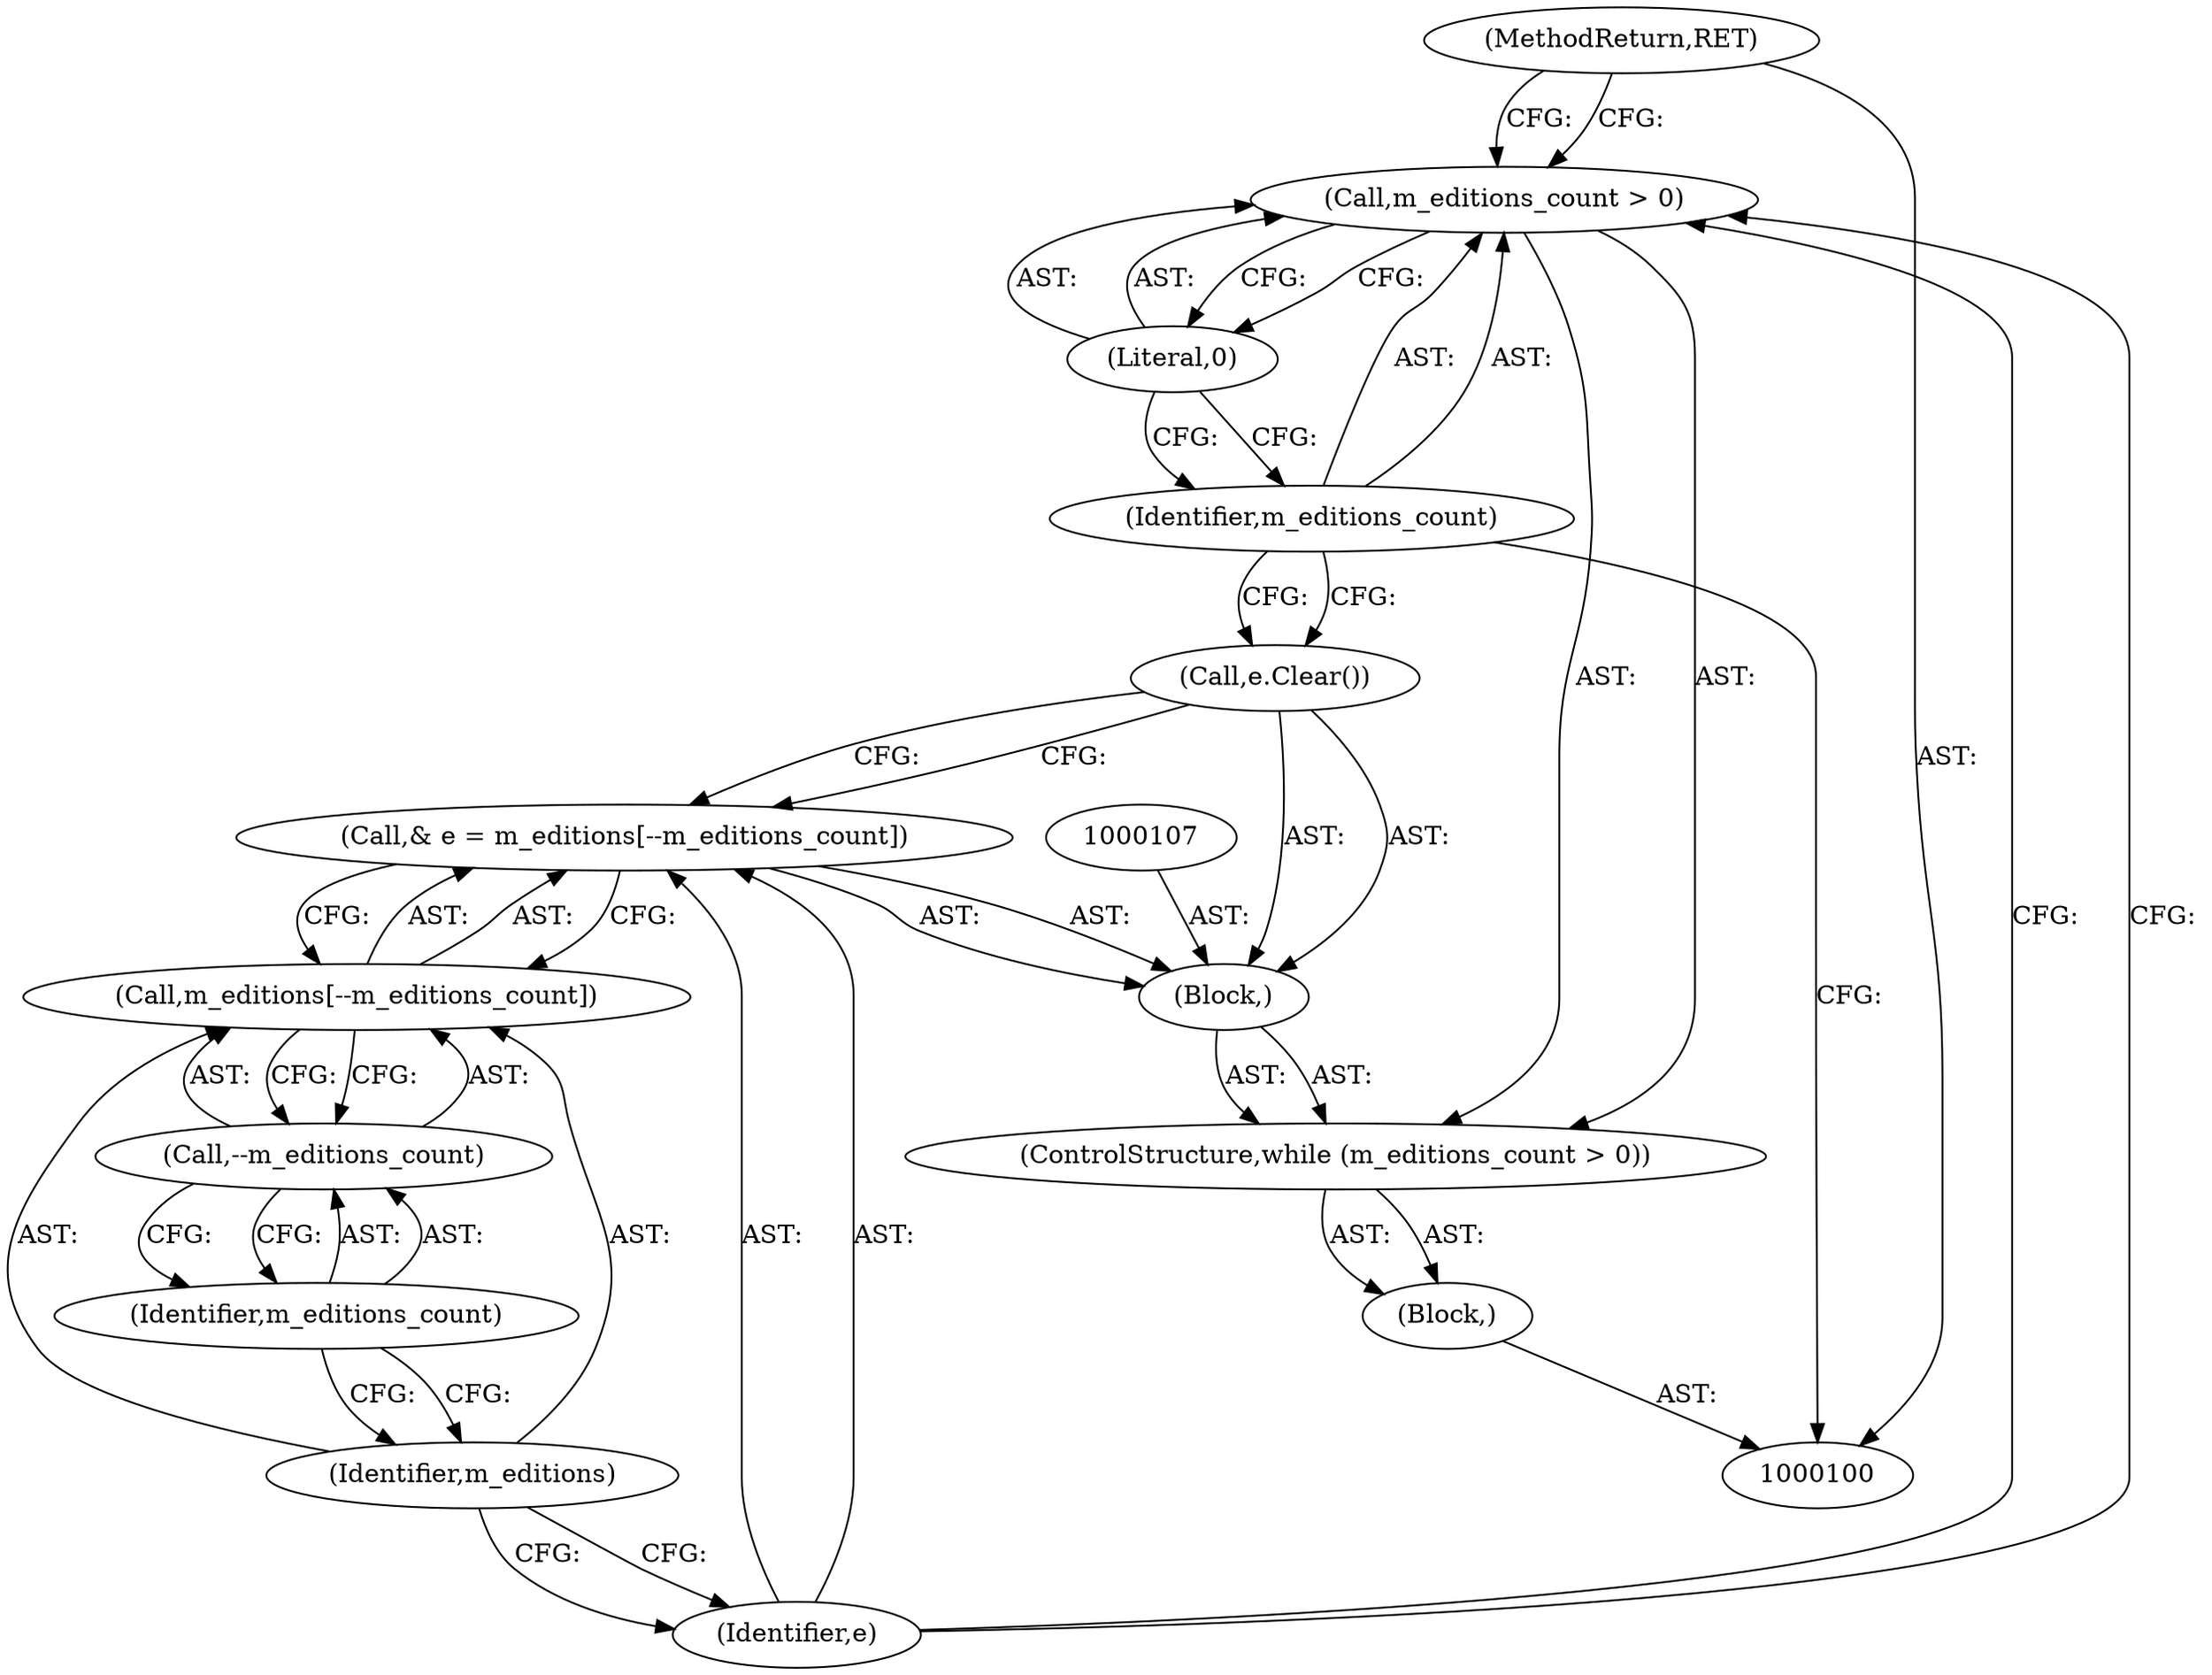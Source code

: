 digraph "0_Android_04839626ed859623901ebd3a5fd483982186b59d_92" {
"1000115" [label="(MethodReturn,RET)"];
"1000101" [label="(Block,)"];
"1000102" [label="(ControlStructure,while (m_editions_count > 0))"];
"1000105" [label="(Literal,0)"];
"1000103" [label="(Call,m_editions_count > 0)"];
"1000104" [label="(Identifier,m_editions_count)"];
"1000108" [label="(Call,& e = m_editions[--m_editions_count])"];
"1000109" [label="(Identifier,e)"];
"1000110" [label="(Call,m_editions[--m_editions_count])"];
"1000111" [label="(Identifier,m_editions)"];
"1000112" [label="(Call,--m_editions_count)"];
"1000113" [label="(Identifier,m_editions_count)"];
"1000106" [label="(Block,)"];
"1000114" [label="(Call,e.Clear())"];
"1000115" -> "1000100"  [label="AST: "];
"1000115" -> "1000103"  [label="CFG: "];
"1000101" -> "1000100"  [label="AST: "];
"1000102" -> "1000101"  [label="AST: "];
"1000102" -> "1000101"  [label="AST: "];
"1000103" -> "1000102"  [label="AST: "];
"1000106" -> "1000102"  [label="AST: "];
"1000105" -> "1000103"  [label="AST: "];
"1000105" -> "1000104"  [label="CFG: "];
"1000103" -> "1000105"  [label="CFG: "];
"1000103" -> "1000102"  [label="AST: "];
"1000103" -> "1000105"  [label="CFG: "];
"1000104" -> "1000103"  [label="AST: "];
"1000105" -> "1000103"  [label="AST: "];
"1000109" -> "1000103"  [label="CFG: "];
"1000115" -> "1000103"  [label="CFG: "];
"1000104" -> "1000103"  [label="AST: "];
"1000104" -> "1000114"  [label="CFG: "];
"1000104" -> "1000100"  [label="CFG: "];
"1000105" -> "1000104"  [label="CFG: "];
"1000108" -> "1000106"  [label="AST: "];
"1000108" -> "1000110"  [label="CFG: "];
"1000109" -> "1000108"  [label="AST: "];
"1000110" -> "1000108"  [label="AST: "];
"1000114" -> "1000108"  [label="CFG: "];
"1000109" -> "1000108"  [label="AST: "];
"1000109" -> "1000103"  [label="CFG: "];
"1000111" -> "1000109"  [label="CFG: "];
"1000110" -> "1000108"  [label="AST: "];
"1000110" -> "1000112"  [label="CFG: "];
"1000111" -> "1000110"  [label="AST: "];
"1000112" -> "1000110"  [label="AST: "];
"1000108" -> "1000110"  [label="CFG: "];
"1000111" -> "1000110"  [label="AST: "];
"1000111" -> "1000109"  [label="CFG: "];
"1000113" -> "1000111"  [label="CFG: "];
"1000112" -> "1000110"  [label="AST: "];
"1000112" -> "1000113"  [label="CFG: "];
"1000113" -> "1000112"  [label="AST: "];
"1000110" -> "1000112"  [label="CFG: "];
"1000113" -> "1000112"  [label="AST: "];
"1000113" -> "1000111"  [label="CFG: "];
"1000112" -> "1000113"  [label="CFG: "];
"1000106" -> "1000102"  [label="AST: "];
"1000107" -> "1000106"  [label="AST: "];
"1000108" -> "1000106"  [label="AST: "];
"1000114" -> "1000106"  [label="AST: "];
"1000114" -> "1000106"  [label="AST: "];
"1000114" -> "1000108"  [label="CFG: "];
"1000104" -> "1000114"  [label="CFG: "];
}
